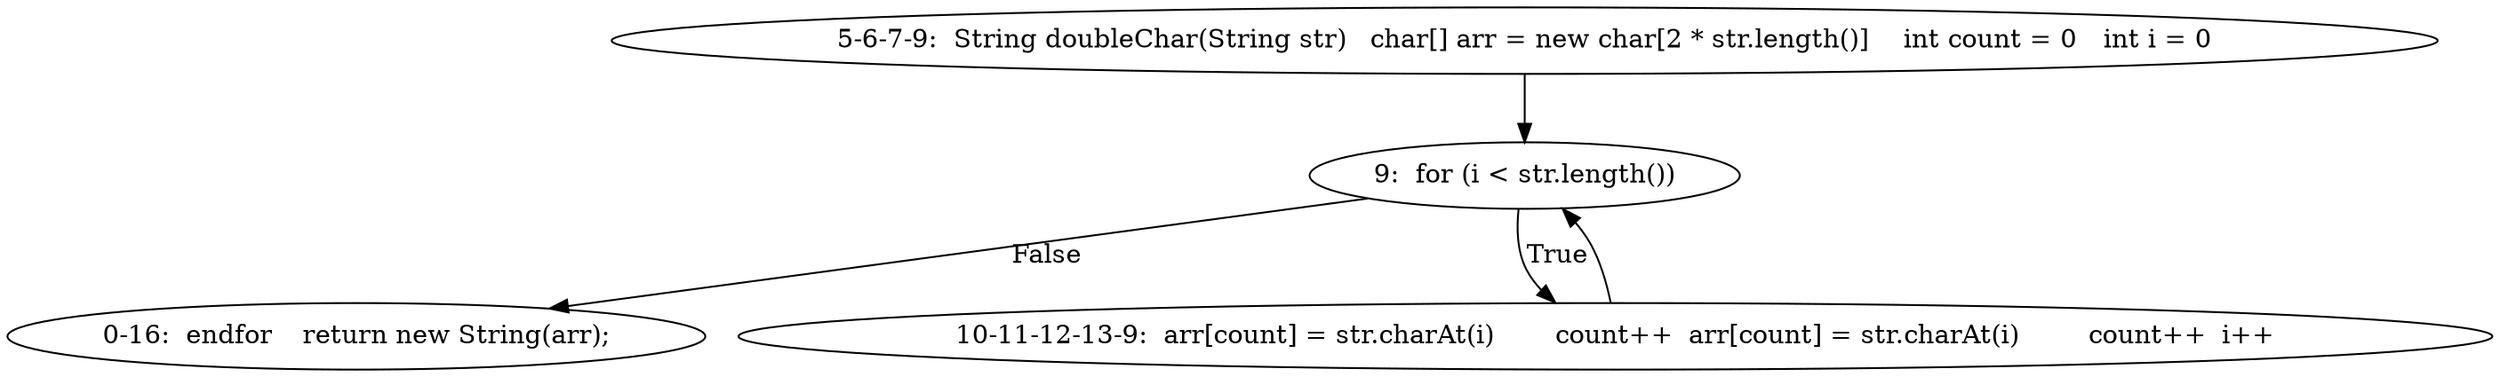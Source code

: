 digraph result_test { 
// graph-vertices
  a3  [label="5-6-7-9:  String doubleChar(String str)	char[] arr = new char[2 * str.length()]	int count = 0	int i = 0"]; 
  4  [label="9:  for (i < str.length())"]; 
  a4  [label="0-16:  endfor	return new String(arr);"]; 
  a8  [label="10-11-12-13-9:  arr[count] = str.charAt(i)	count++	arr[count] = str.charAt(i)	count++	i++"]; 
// graph-edges
  a3 -> 4;
  4 -> a4  [label="False"]; 
  4 -> a8  [label="True"]; 
  a8 -> 4;
}